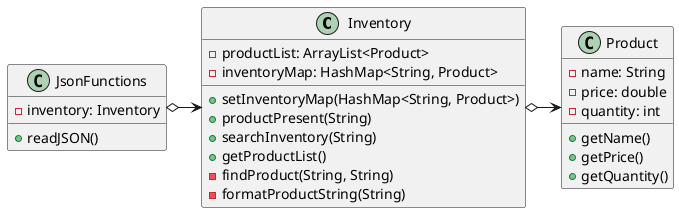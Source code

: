 @startuml
'https://plantuml.com/class-diagram

Inventory o-> Product
JsonFunctions o-> Inventory

class JsonFunctions{
    - inventory: Inventory

    + readJSON()
}

class Inventory{
    - productList: ArrayList<Product>
    - inventoryMap: HashMap<String, Product>

    + setInventoryMap(HashMap<String, Product>)
    + productPresent(String)
    + searchInventory(String)
    + getProductList()
    - findProduct(String, String)
    - formatProductString(String)
}

class Product{
    - name: String
    - price: double
    - quantity: int

    + getName()
    + getPrice()
    + getQuantity()
}


@enduml